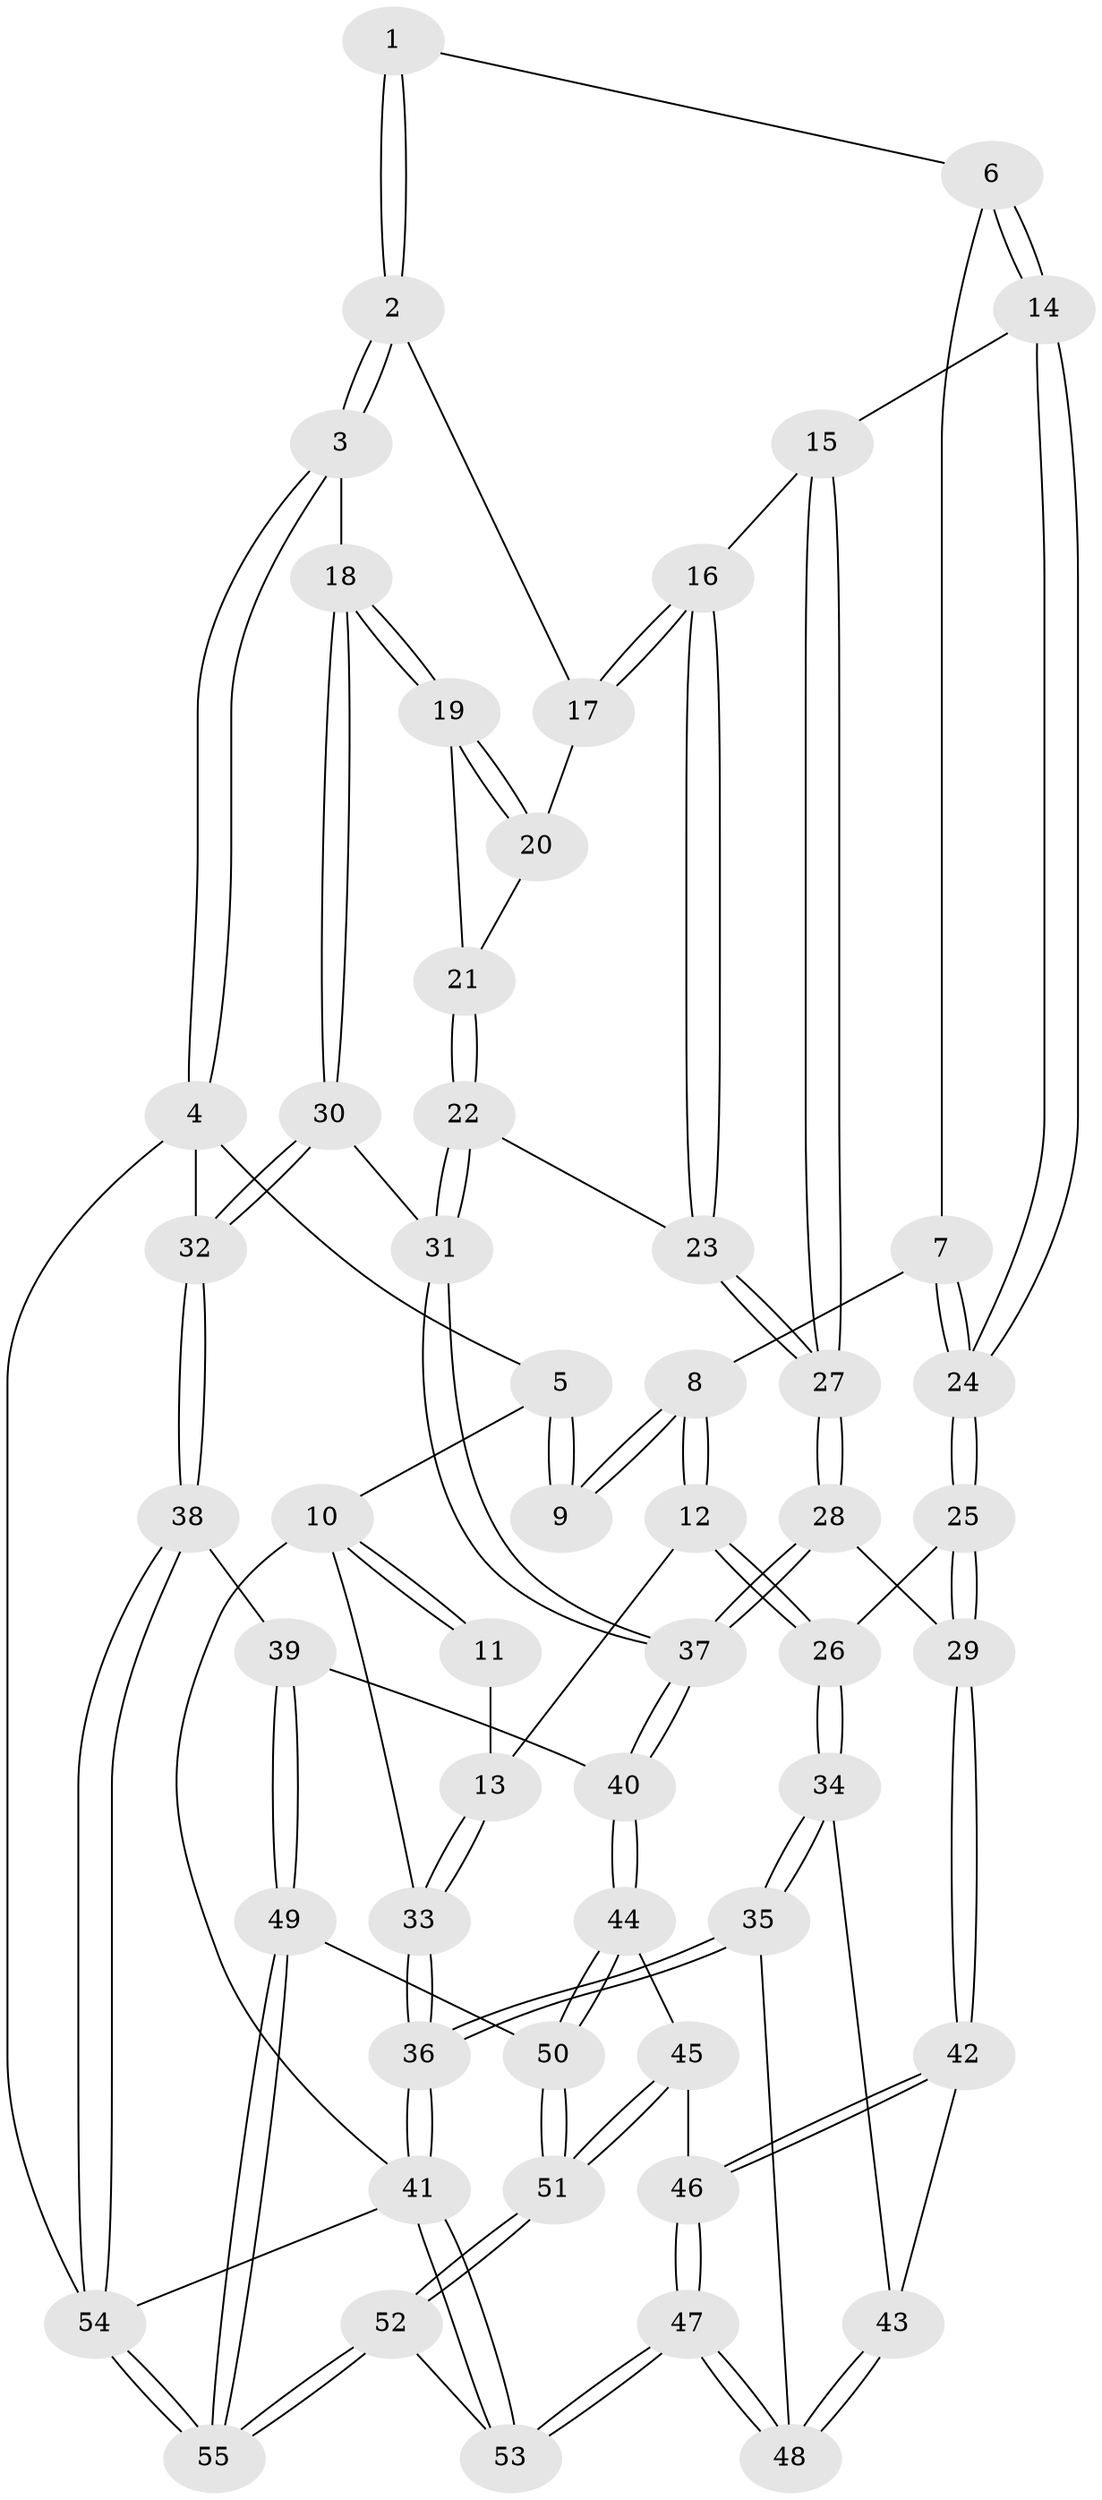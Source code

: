 // coarse degree distribution, {5: 0.30303030303030304, 4: 0.36363636363636365, 3: 0.12121212121212122, 2: 0.030303030303030304, 6: 0.12121212121212122, 7: 0.06060606060606061}
// Generated by graph-tools (version 1.1) at 2025/05/03/04/25 22:05:06]
// undirected, 55 vertices, 134 edges
graph export_dot {
graph [start="1"]
  node [color=gray90,style=filled];
  1 [pos="+0.4238966291278273+0"];
  2 [pos="+0.9561667977550868+0"];
  3 [pos="+1+0"];
  4 [pos="+1+0"];
  5 [pos="+0.24280810072719333+0"];
  6 [pos="+0.4451488798162477+0.0638903384941042"];
  7 [pos="+0.27328218086003914+0.18664109144095298"];
  8 [pos="+0.2083251849873943+0.15492477932217583"];
  9 [pos="+0.19984949558190646+0"];
  10 [pos="+0+0.07129100853514497"];
  11 [pos="+0.05393646926414076+0.038587680850898566"];
  12 [pos="+0.07154726561390005+0.2609044442935258"];
  13 [pos="+0+0.25705133946540254"];
  14 [pos="+0.5337747576669789+0.20331691044931852"];
  15 [pos="+0.554846243446659+0.20542242418906764"];
  16 [pos="+0.6804869775137463+0.165108713720475"];
  17 [pos="+0.7836835375632925+0.06333534320733432"];
  18 [pos="+0.903196934100203+0.361354119449962"];
  19 [pos="+0.8790602003378866+0.3459352201090257"];
  20 [pos="+0.7956209057688108+0.11718755289340514"];
  21 [pos="+0.8092993244371457+0.34146267130933855"];
  22 [pos="+0.7368993762788838+0.38698672933706846"];
  23 [pos="+0.7137678199231725+0.3863093595405665"];
  24 [pos="+0.37665430261683497+0.2895422099014578"];
  25 [pos="+0.3592585159601367+0.4706305938477632"];
  26 [pos="+0.22402121949030426+0.5131088866877345"];
  27 [pos="+0.5870523581472531+0.5273839658888325"];
  28 [pos="+0.5853194542707033+0.5310838275924745"];
  29 [pos="+0.5115078441195937+0.5482142250534816"];
  30 [pos="+0.9255463944536345+0.43473156385008893"];
  31 [pos="+0.8460418745562301+0.44915585040847655"];
  32 [pos="+1+0.6138424827132007"];
  33 [pos="+0+0.27179659381145915"];
  34 [pos="+0.10343832100313627+0.6661532474674142"];
  35 [pos="+0.07261611684105206+0.697055596758926"];
  36 [pos="+0+0.7621111360758256"];
  37 [pos="+0.7254186323538808+0.624592744532194"];
  38 [pos="+1+0.6202128630378673"];
  39 [pos="+1+0.6820682698506627"];
  40 [pos="+0.7814525620456385+0.6909953075411857"];
  41 [pos="+0+1"];
  42 [pos="+0.48308562987748044+0.6606753594465361"];
  43 [pos="+0.43510613692852945+0.7075448548391672"];
  44 [pos="+0.7310187097516025+0.7987962373251843"];
  45 [pos="+0.5921188163028576+0.83831490360759"];
  46 [pos="+0.5708628221452957+0.8319692884362234"];
  47 [pos="+0.361184745765514+0.9404879959622753"];
  48 [pos="+0.33528997746349365+0.8875470863227294"];
  49 [pos="+0.8738447465579546+1"];
  50 [pos="+0.7433238280190692+0.8371362378845938"];
  51 [pos="+0.6107891496134707+1"];
  52 [pos="+0.5990074333170815+1"];
  53 [pos="+0.36749594060716373+1"];
  54 [pos="+1+1"];
  55 [pos="+0.9224631421370104+1"];
  1 -- 2;
  1 -- 2;
  1 -- 6;
  2 -- 3;
  2 -- 3;
  2 -- 17;
  3 -- 4;
  3 -- 4;
  3 -- 18;
  4 -- 5;
  4 -- 32;
  4 -- 54;
  5 -- 9;
  5 -- 9;
  5 -- 10;
  6 -- 7;
  6 -- 14;
  6 -- 14;
  7 -- 8;
  7 -- 24;
  7 -- 24;
  8 -- 9;
  8 -- 9;
  8 -- 12;
  8 -- 12;
  10 -- 11;
  10 -- 11;
  10 -- 33;
  10 -- 41;
  11 -- 13;
  12 -- 13;
  12 -- 26;
  12 -- 26;
  13 -- 33;
  13 -- 33;
  14 -- 15;
  14 -- 24;
  14 -- 24;
  15 -- 16;
  15 -- 27;
  15 -- 27;
  16 -- 17;
  16 -- 17;
  16 -- 23;
  16 -- 23;
  17 -- 20;
  18 -- 19;
  18 -- 19;
  18 -- 30;
  18 -- 30;
  19 -- 20;
  19 -- 20;
  19 -- 21;
  20 -- 21;
  21 -- 22;
  21 -- 22;
  22 -- 23;
  22 -- 31;
  22 -- 31;
  23 -- 27;
  23 -- 27;
  24 -- 25;
  24 -- 25;
  25 -- 26;
  25 -- 29;
  25 -- 29;
  26 -- 34;
  26 -- 34;
  27 -- 28;
  27 -- 28;
  28 -- 29;
  28 -- 37;
  28 -- 37;
  29 -- 42;
  29 -- 42;
  30 -- 31;
  30 -- 32;
  30 -- 32;
  31 -- 37;
  31 -- 37;
  32 -- 38;
  32 -- 38;
  33 -- 36;
  33 -- 36;
  34 -- 35;
  34 -- 35;
  34 -- 43;
  35 -- 36;
  35 -- 36;
  35 -- 48;
  36 -- 41;
  36 -- 41;
  37 -- 40;
  37 -- 40;
  38 -- 39;
  38 -- 54;
  38 -- 54;
  39 -- 40;
  39 -- 49;
  39 -- 49;
  40 -- 44;
  40 -- 44;
  41 -- 53;
  41 -- 53;
  41 -- 54;
  42 -- 43;
  42 -- 46;
  42 -- 46;
  43 -- 48;
  43 -- 48;
  44 -- 45;
  44 -- 50;
  44 -- 50;
  45 -- 46;
  45 -- 51;
  45 -- 51;
  46 -- 47;
  46 -- 47;
  47 -- 48;
  47 -- 48;
  47 -- 53;
  47 -- 53;
  49 -- 50;
  49 -- 55;
  49 -- 55;
  50 -- 51;
  50 -- 51;
  51 -- 52;
  51 -- 52;
  52 -- 53;
  52 -- 55;
  52 -- 55;
  54 -- 55;
  54 -- 55;
}
